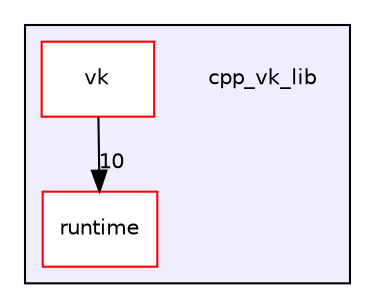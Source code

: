 digraph "cpp_vk_lib" {
  compound=true
  node [ fontsize="10", fontname="Helvetica"];
  edge [ labelfontsize="10", labelfontname="Helvetica"];
  subgraph clusterdir_4470ddd6e717f230cc39b1c2bb983dff {
    graph [ bgcolor="#eeeeff", pencolor="black", label="" URL="dir_4470ddd6e717f230cc39b1c2bb983dff.html"];
    dir_4470ddd6e717f230cc39b1c2bb983dff [shape=plaintext label="cpp_vk_lib"];
  dir_ae58b8918dcb99903ff518e79eee4aff [shape=box label="runtime" fillcolor="white" style="filled" color="red" URL="dir_ae58b8918dcb99903ff518e79eee4aff.html"];
  dir_bfc5d6602c24fe620e9298c54e0ed106 [shape=box label="vk" fillcolor="white" style="filled" color="red" URL="dir_bfc5d6602c24fe620e9298c54e0ed106.html"];
  }
  dir_bfc5d6602c24fe620e9298c54e0ed106->dir_ae58b8918dcb99903ff518e79eee4aff [headlabel="10", labeldistance=1.5 headhref="dir_000001_000015.html"];
}
